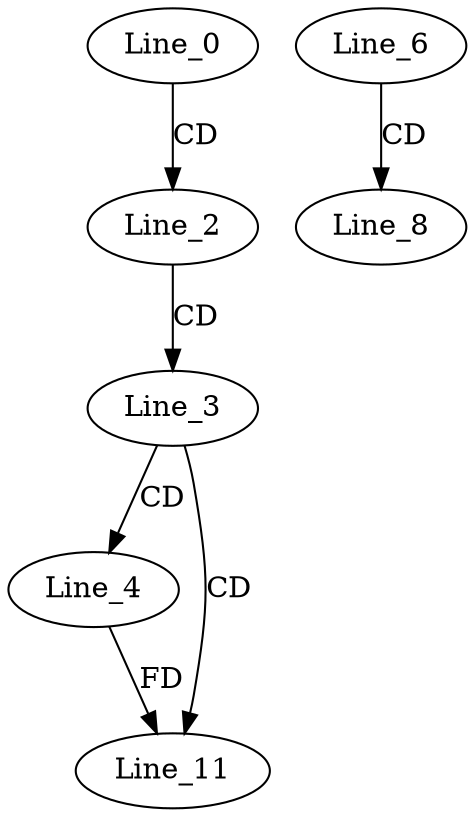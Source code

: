 digraph G {
  Line_0;
  Line_2;
  Line_3;
  Line_4;
  Line_6;
  Line_8;
  Line_8;
  Line_11;
  Line_0 -> Line_2 [ label="CD" ];
  Line_2 -> Line_3 [ label="CD" ];
  Line_3 -> Line_4 [ label="CD" ];
  Line_6 -> Line_8 [ label="CD" ];
  Line_3 -> Line_11 [ label="CD" ];
  Line_4 -> Line_11 [ label="FD" ];
}
